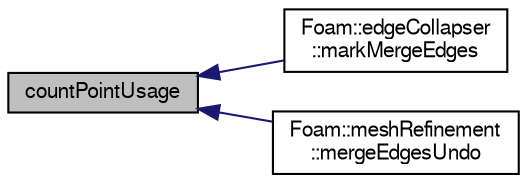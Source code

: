 digraph "countPointUsage"
{
  bgcolor="transparent";
  edge [fontname="FreeSans",fontsize="10",labelfontname="FreeSans",labelfontsize="10"];
  node [fontname="FreeSans",fontsize="10",shape=record];
  rankdir="LR";
  Node1 [label="countPointUsage",height=0.2,width=0.4,color="black", fillcolor="grey75", style="filled" fontcolor="black"];
  Node1 -> Node2 [dir="back",color="midnightblue",fontsize="10",style="solid",fontname="FreeSans"];
  Node2 [label="Foam::edgeCollapser\l::markMergeEdges",height=0.2,width=0.4,color="black",URL="$a00591.html#a2082adaf6f9bf866cd3de2b1321e3863",tooltip="Mark (in collapseEdge) any edges to merge. "];
  Node1 -> Node3 [dir="back",color="midnightblue",fontsize="10",style="solid",fontname="FreeSans"];
  Node3 [label="Foam::meshRefinement\l::mergeEdgesUndo",height=0.2,width=0.4,color="black",URL="$a01428.html#a25b6e413ec6206e879f283d99509812f",tooltip="Merge edges, maintain mesh quality. Return global number. "];
}
